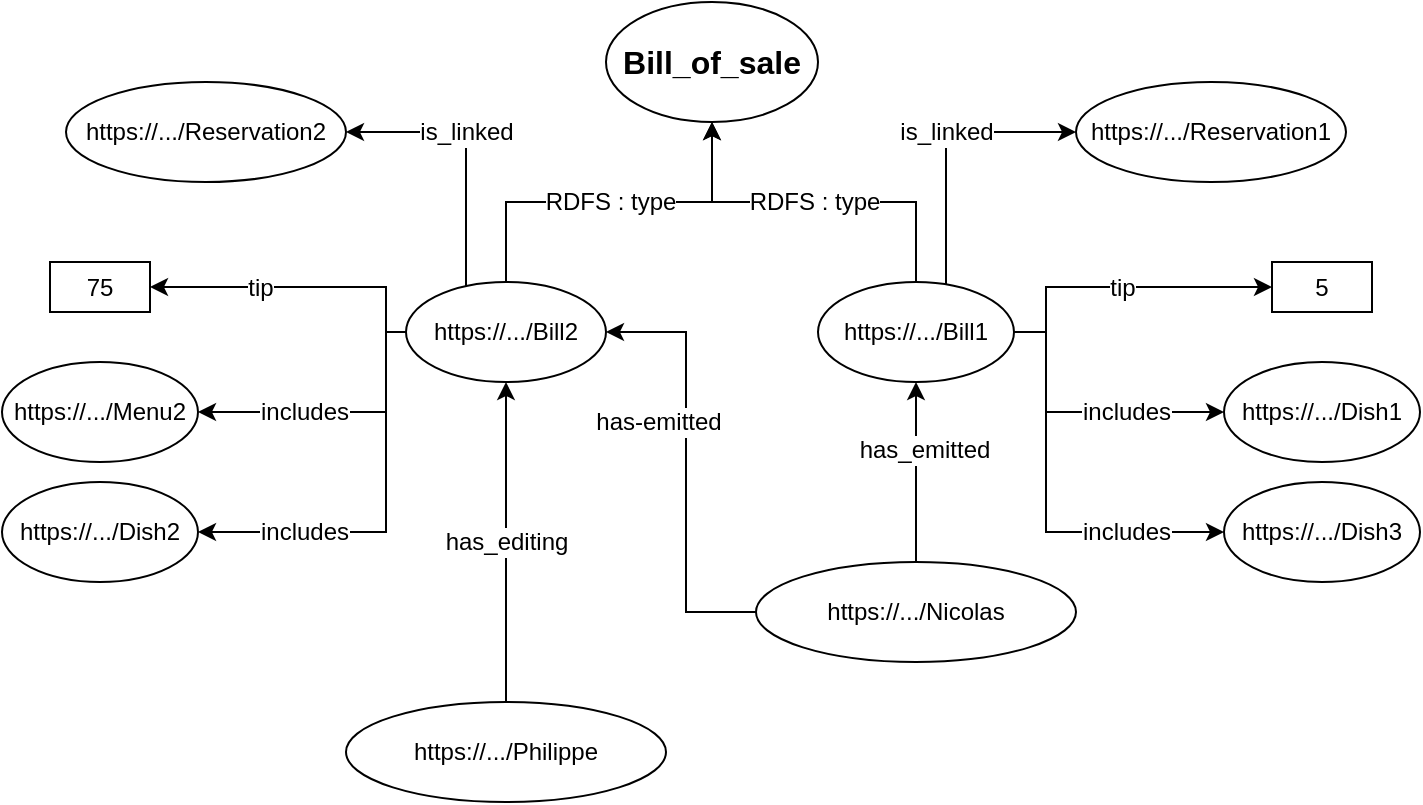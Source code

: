 <mxfile version="13.0.9">
    <diagram id="6hGFLwfOUW9BJ-s0fimq" name="Page-1">
        <mxGraphModel dx="822" dy="579" grid="1" gridSize="10" guides="1" tooltips="1" connect="1" arrows="1" fold="1" page="1" pageScale="1" pageWidth="1169" pageHeight="827" math="0" shadow="0">
            <root>
                <mxCell id="0"/>
                <mxCell id="1" parent="0"/>
                <mxCell id="2" style="edgeStyle=orthogonalEdgeStyle;orthogonalLoop=1;jettySize=auto;html=1;fontSize=12;exitX=0.5;exitY=0;exitDx=0;exitDy=0;rounded=0;" parent="1" source="10" target="9" edge="1">
                    <mxGeometry relative="1" as="geometry">
                        <mxPoint x="538" y="410" as="sourcePoint"/>
                    </mxGeometry>
                </mxCell>
                <mxCell id="3" value="has_emitted" style="edgeLabel;html=1;align=center;verticalAlign=middle;resizable=0;points=[];fontSize=12;" parent="2" vertex="1" connectable="0">
                    <mxGeometry x="0.247" y="-4" relative="1" as="geometry">
                        <mxPoint as="offset"/>
                    </mxGeometry>
                </mxCell>
                <mxCell id="4" value="has-emitted" style="edgeStyle=orthogonalEdgeStyle;orthogonalLoop=1;jettySize=auto;html=1;fontSize=12;entryX=1;entryY=0.5;entryDx=0;entryDy=0;exitX=0;exitY=0.5;exitDx=0;exitDy=0;rounded=0;" parent="1" source="10" target="8" edge="1">
                    <mxGeometry x="0.762" y="45" relative="1" as="geometry">
                        <mxPoint x="538" y="410" as="sourcePoint"/>
                        <mxPoint as="offset"/>
                        <Array as="points">
                            <mxPoint x="470" y="675"/>
                            <mxPoint x="470" y="535"/>
                        </Array>
                    </mxGeometry>
                </mxCell>
                <mxCell id="22" value="has_editing" style="edgeStyle=orthogonalEdgeStyle;rounded=0;orthogonalLoop=1;jettySize=auto;html=1;entryX=0.5;entryY=1;entryDx=0;entryDy=0;fontSize=12;" parent="1" source="7" target="8" edge="1">
                    <mxGeometry relative="1" as="geometry"/>
                </mxCell>
                <mxCell id="7" value="https://.../Philippe" style="ellipse;whiteSpace=wrap;html=1;" parent="1" vertex="1">
                    <mxGeometry x="300" y="720" width="160" height="50" as="geometry"/>
                </mxCell>
                <mxCell id="13" value="RDFS : type" style="edgeStyle=orthogonalEdgeStyle;rounded=0;orthogonalLoop=1;jettySize=auto;html=1;entryX=0.5;entryY=1;entryDx=0;entryDy=0;fontSize=12;" parent="1" source="8" target="11" edge="1">
                    <mxGeometry relative="1" as="geometry"/>
                </mxCell>
                <mxCell id="20" value="is_linked" style="edgeStyle=orthogonalEdgeStyle;rounded=0;orthogonalLoop=1;jettySize=auto;html=1;entryX=1;entryY=0.5;entryDx=0;entryDy=0;fontSize=12;" parent="1" source="8" target="19" edge="1">
                    <mxGeometry x="0.125" relative="1" as="geometry">
                        <Array as="points">
                            <mxPoint x="360" y="435"/>
                        </Array>
                        <mxPoint as="offset"/>
                    </mxGeometry>
                </mxCell>
                <mxCell id="27" value="tip" style="edgeStyle=orthogonalEdgeStyle;rounded=0;orthogonalLoop=1;jettySize=auto;html=1;entryX=1;entryY=0.5;entryDx=0;entryDy=0;fontSize=12;" parent="1" source="8" target="23" edge="1">
                    <mxGeometry x="0.269" relative="1" as="geometry">
                        <Array as="points">
                            <mxPoint x="320" y="535"/>
                            <mxPoint x="320" y="513"/>
                        </Array>
                        <mxPoint as="offset"/>
                    </mxGeometry>
                </mxCell>
                <mxCell id="28" value="includes" style="edgeStyle=orthogonalEdgeStyle;rounded=0;orthogonalLoop=1;jettySize=auto;html=1;entryX=1;entryY=0.5;entryDx=0;entryDy=0;fontSize=12;" parent="1" source="8" target="25" edge="1">
                    <mxGeometry x="0.268" relative="1" as="geometry">
                        <Array as="points">
                            <mxPoint x="320" y="535"/>
                            <mxPoint x="320" y="575"/>
                        </Array>
                        <mxPoint as="offset"/>
                    </mxGeometry>
                </mxCell>
                <mxCell id="29" value="includes" style="edgeStyle=orthogonalEdgeStyle;rounded=0;orthogonalLoop=1;jettySize=auto;html=1;entryX=1;entryY=0.5;entryDx=0;entryDy=0;fontSize=12;" parent="1" source="8" target="26" edge="1">
                    <mxGeometry x="0.485" relative="1" as="geometry">
                        <Array as="points">
                            <mxPoint x="320" y="535"/>
                            <mxPoint x="320" y="635"/>
                        </Array>
                        <mxPoint as="offset"/>
                    </mxGeometry>
                </mxCell>
                <mxCell id="8" value="https://.../Bill2" style="ellipse;whiteSpace=wrap;html=1;" parent="1" vertex="1">
                    <mxGeometry x="330" y="510" width="100" height="50" as="geometry"/>
                </mxCell>
                <mxCell id="12" value="RDFS : type" style="edgeStyle=orthogonalEdgeStyle;rounded=0;orthogonalLoop=1;jettySize=auto;html=1;entryX=0.5;entryY=1;entryDx=0;entryDy=0;fontSize=12;" parent="1" source="9" target="11" edge="1">
                    <mxGeometry relative="1" as="geometry"/>
                </mxCell>
                <mxCell id="21" value="is_linked" style="edgeStyle=orthogonalEdgeStyle;rounded=0;orthogonalLoop=1;jettySize=auto;html=1;entryX=0;entryY=0.5;entryDx=0;entryDy=0;fontSize=12;" parent="1" source="9" target="18" edge="1">
                    <mxGeometry x="0.079" relative="1" as="geometry">
                        <Array as="points">
                            <mxPoint x="600" y="435"/>
                        </Array>
                        <mxPoint as="offset"/>
                    </mxGeometry>
                </mxCell>
                <mxCell id="34" value="includes" style="edgeStyle=orthogonalEdgeStyle;rounded=0;orthogonalLoop=1;jettySize=auto;html=1;entryX=0;entryY=0.5;entryDx=0;entryDy=0;fontSize=12;" parent="1" source="9" target="31" edge="1">
                    <mxGeometry x="0.324" relative="1" as="geometry">
                        <Array as="points">
                            <mxPoint x="650" y="535"/>
                            <mxPoint x="650" y="575"/>
                        </Array>
                        <mxPoint as="offset"/>
                    </mxGeometry>
                </mxCell>
                <mxCell id="35" value="includes" style="edgeStyle=orthogonalEdgeStyle;rounded=0;orthogonalLoop=1;jettySize=auto;html=1;entryX=0;entryY=0.5;entryDx=0;entryDy=0;fontSize=12;" parent="1" source="9" target="32" edge="1">
                    <mxGeometry x="0.522" relative="1" as="geometry">
                        <Array as="points">
                            <mxPoint x="650" y="535"/>
                            <mxPoint x="650" y="635"/>
                        </Array>
                        <mxPoint as="offset"/>
                    </mxGeometry>
                </mxCell>
                <mxCell id="38" value="tip" style="edgeStyle=orthogonalEdgeStyle;rounded=0;orthogonalLoop=1;jettySize=auto;html=1;entryX=0;entryY=0.5;entryDx=0;entryDy=0;fontSize=12;" parent="1" source="9" target="30" edge="1">
                    <mxGeometry relative="1" as="geometry">
                        <Array as="points">
                            <mxPoint x="650" y="535"/>
                            <mxPoint x="650" y="513"/>
                        </Array>
                    </mxGeometry>
                </mxCell>
                <mxCell id="9" value="https://.../Bill1" style="ellipse;whiteSpace=wrap;html=1;" parent="1" vertex="1">
                    <mxGeometry x="536" y="510" width="98" height="50" as="geometry"/>
                </mxCell>
                <mxCell id="10" value="https://.../Nicolas" style="ellipse;whiteSpace=wrap;html=1;" parent="1" vertex="1">
                    <mxGeometry x="505" y="650" width="160" height="50" as="geometry"/>
                </mxCell>
                <mxCell id="11" value="&lt;font style=&quot;font-size: 16px;&quot;&gt;Bill_of_sale&lt;/font&gt;" style="ellipse;whiteSpace=wrap;html=1;fontStyle=1;fontSize=16;" parent="1" vertex="1">
                    <mxGeometry x="430" y="370" width="106" height="60" as="geometry"/>
                </mxCell>
                <mxCell id="18" value="https://.../Reservation1" style="ellipse;whiteSpace=wrap;html=1;" parent="1" vertex="1">
                    <mxGeometry x="665" y="410" width="135" height="50" as="geometry"/>
                </mxCell>
                <mxCell id="19" value="https://.../Reservation2" style="ellipse;whiteSpace=wrap;html=1;" parent="1" vertex="1">
                    <mxGeometry x="160" y="410" width="140" height="50" as="geometry"/>
                </mxCell>
                <mxCell id="23" value="75" style="rounded=0;whiteSpace=wrap;html=1;" parent="1" vertex="1">
                    <mxGeometry x="152" y="500" width="50" height="25" as="geometry"/>
                </mxCell>
                <mxCell id="25" value="https://.../Menu2" style="ellipse;whiteSpace=wrap;html=1;" parent="1" vertex="1">
                    <mxGeometry x="128" y="550" width="98" height="50" as="geometry"/>
                </mxCell>
                <mxCell id="26" value="https://.../Dish2" style="ellipse;whiteSpace=wrap;html=1;" parent="1" vertex="1">
                    <mxGeometry x="128" y="610" width="98" height="50" as="geometry"/>
                </mxCell>
                <mxCell id="30" value="5" style="rounded=0;whiteSpace=wrap;html=1;" parent="1" vertex="1">
                    <mxGeometry x="763" y="500" width="50" height="25" as="geometry"/>
                </mxCell>
                <mxCell id="31" value="https://.../Dish1" style="ellipse;whiteSpace=wrap;html=1;" parent="1" vertex="1">
                    <mxGeometry x="739" y="550" width="98" height="50" as="geometry"/>
                </mxCell>
                <mxCell id="32" value="https://.../Dish3" style="ellipse;whiteSpace=wrap;html=1;" parent="1" vertex="1">
                    <mxGeometry x="739" y="610" width="98" height="50" as="geometry"/>
                </mxCell>
            </root>
        </mxGraphModel>
    </diagram>
</mxfile>